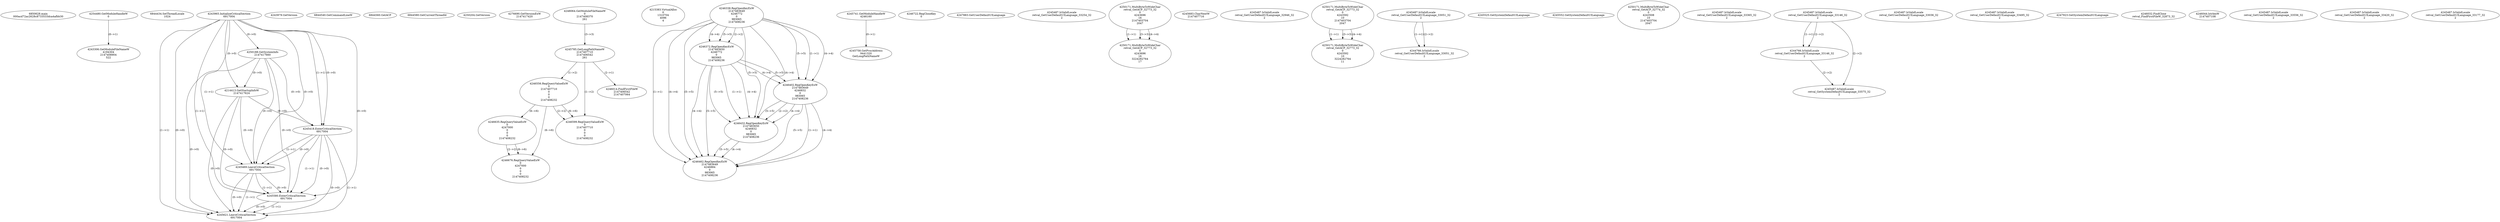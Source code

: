 // Global SCDG with merge call
digraph {
	0 [label="6850628.main
000acd72ac2628c8733533dca4afbb30"]
	1 [label="4254480.GetModuleHandleW
0"]
	2 [label="6844434.SetThreadLocale
1024"]
	3 [label="4243965.InitializeCriticalSection
6917004"]
	4 [label="4243979.GetVersion
"]
	5 [label="4250188.GetSystemInfo
2147417660"]
	3 -> 5 [label="(0-->0)"]
	6 [label="6844540.GetCommandLineW
"]
	7 [label="4214413.GetStartupInfoW
2147417624"]
	3 -> 7 [label="(0-->0)"]
	5 -> 7 [label="(0-->0)"]
	8 [label="6844560.GetACP
"]
	9 [label="6844580.GetCurrentThreadId
"]
	10 [label="4250204.GetVersion
"]
	11 [label="4276690.GetVersionExW
2147417420"]
	12 [label="4243306.GetModuleFileNameW
4194304
2147408904
522"]
	1 -> 12 [label="(0-->1)"]
	13 [label="4248064.GetModuleFileNameW
0
2147408370
261"]
	14 [label="4215383.VirtualAlloc
0
1310704
4096
4"]
	15 [label="4246338.RegOpenKeyExW
2147483649
4246772
0
983065
2147408236"]
	16 [label="4245741.GetModuleHandleW
4246160"]
	17 [label="4245758.GetProcAddress
9441320
GetLongPathNameW"]
	16 -> 17 [label="(0-->1)"]
	18 [label="4245785.GetLongPathNameW
2147407710
2147406542
261"]
	13 -> 18 [label="(3-->3)"]
	19 [label="4246556.RegQueryValueExW
0
2147407710
0
0
0
2147408232"]
	18 -> 19 [label="(1-->2)"]
	20 [label="4246635.RegQueryValueExW
0
4247000
0
0
0
2147408232"]
	19 -> 20 [label="(6-->6)"]
	21 [label="4246676.RegQueryValueExW
0
4247000
0
0
0
2147408232"]
	20 -> 21 [label="(2-->2)"]
	19 -> 21 [label="(6-->6)"]
	20 -> 21 [label="(6-->6)"]
	22 [label="4246722.RegCloseKey
0"]
	23 [label="4247883.GetUserDefaultUILanguage
"]
	24 [label="4245418.EnterCriticalSection
6917004"]
	3 -> 24 [label="(1-->1)"]
	3 -> 24 [label="(0-->0)"]
	5 -> 24 [label="(0-->0)"]
	7 -> 24 [label="(0-->0)"]
	25 [label="4245469.LeaveCriticalSection
6917004"]
	3 -> 25 [label="(1-->1)"]
	24 -> 25 [label="(1-->1)"]
	3 -> 25 [label="(0-->0)"]
	5 -> 25 [label="(0-->0)"]
	7 -> 25 [label="(0-->0)"]
	24 -> 25 [label="(0-->0)"]
	26 [label="4245487.IsValidLocale
retval_GetUserDefaultUILanguage_33254_32
2"]
	27 [label="4250171.MultiByteToWideChar
retval_GetACP_32773_32
0
4243696
16
2147403704
2047"]
	28 [label="4250171.MultiByteToWideChar
retval_GetACP_32773_32
0
4243696
16
3224282764
17"]
	27 -> 28 [label="(1-->1)"]
	27 -> 28 [label="(3-->3)"]
	27 -> 28 [label="(4-->4)"]
	29 [label="4246372.RegOpenKeyExW
2147483650
4246772
0
983065
2147408236"]
	15 -> 29 [label="(2-->2)"]
	15 -> 29 [label="(4-->4)"]
	15 -> 29 [label="(5-->5)"]
	30 [label="4246402.RegOpenKeyExW
2147483649
4246832
0
983065
2147408236"]
	15 -> 30 [label="(1-->1)"]
	15 -> 30 [label="(4-->4)"]
	29 -> 30 [label="(4-->4)"]
	15 -> 30 [label="(5-->5)"]
	29 -> 30 [label="(5-->5)"]
	31 [label="4245683.CharNextW
2147407716"]
	32 [label="4246599.RegQueryValueExW
0
2147407710
0
0
0
2147408232"]
	18 -> 32 [label="(1-->2)"]
	19 -> 32 [label="(2-->2)"]
	19 -> 32 [label="(6-->6)"]
	33 [label="4245487.IsValidLocale
retval_GetUserDefaultUILanguage_32946_32
2"]
	34 [label="4250171.MultiByteToWideChar
retval_GetACP_32773_32
0
4243592
10
2147403704
2047"]
	35 [label="4250171.MultiByteToWideChar
retval_GetACP_32773_32
0
4243592
10
3224282764
11"]
	34 -> 35 [label="(1-->1)"]
	34 -> 35 [label="(3-->3)"]
	34 -> 35 [label="(4-->4)"]
	36 [label="4245487.IsValidLocale
retval_GetUserDefaultUILanguage_33051_32
2"]
	37 [label="4244766.IsValidLocale
retval_GetUserDefaultUILanguage_33051_32
2"]
	36 -> 37 [label="(1-->1)"]
	36 -> 37 [label="(2-->2)"]
	38 [label="4245525.GetSystemDefaultUILanguage
"]
	39 [label="4245552.GetSystemDefaultUILanguage
"]
	40 [label="4250171.MultiByteToWideChar
retval_GetACP_32774_32
0
4243508
10
2147403704
2047"]
	41 [label="4246014.FindFirstFileW
2147406542
2147407064"]
	18 -> 41 [label="(2-->1)"]
	42 [label="4245487.IsValidLocale
retval_GetUserDefaultUILanguage_33365_32
2"]
	43 [label="4245487.IsValidLocale
retval_GetUserDefaultUILanguage_33146_32
2"]
	44 [label="4244766.IsValidLocale
retval_GetUserDefaultUILanguage_33146_32
2"]
	43 -> 44 [label="(1-->1)"]
	43 -> 44 [label="(2-->2)"]
	45 [label="4245487.IsValidLocale
retval_GetUserDefaultUILanguage_33036_32
2"]
	46 [label="4246432.RegOpenKeyExW
2147483650
4246832
0
983065
2147408236"]
	29 -> 46 [label="(1-->1)"]
	30 -> 46 [label="(2-->2)"]
	15 -> 46 [label="(4-->4)"]
	29 -> 46 [label="(4-->4)"]
	30 -> 46 [label="(4-->4)"]
	15 -> 46 [label="(5-->5)"]
	29 -> 46 [label="(5-->5)"]
	30 -> 46 [label="(5-->5)"]
	47 [label="4246462.RegOpenKeyExW
2147483649
4246884
0
983065
2147408236"]
	15 -> 47 [label="(1-->1)"]
	30 -> 47 [label="(1-->1)"]
	15 -> 47 [label="(4-->4)"]
	29 -> 47 [label="(4-->4)"]
	30 -> 47 [label="(4-->4)"]
	46 -> 47 [label="(4-->4)"]
	15 -> 47 [label="(5-->5)"]
	29 -> 47 [label="(5-->5)"]
	30 -> 47 [label="(5-->5)"]
	46 -> 47 [label="(5-->5)"]
	48 [label="4245487.IsValidLocale
retval_GetUserDefaultUILanguage_33495_32
2"]
	49 [label="4245580.EnterCriticalSection
6917004"]
	3 -> 49 [label="(1-->1)"]
	24 -> 49 [label="(1-->1)"]
	25 -> 49 [label="(1-->1)"]
	3 -> 49 [label="(0-->0)"]
	5 -> 49 [label="(0-->0)"]
	7 -> 49 [label="(0-->0)"]
	24 -> 49 [label="(0-->0)"]
	25 -> 49 [label="(0-->0)"]
	50 [label="4245621.LeaveCriticalSection
6917004"]
	3 -> 50 [label="(1-->1)"]
	24 -> 50 [label="(1-->1)"]
	25 -> 50 [label="(1-->1)"]
	49 -> 50 [label="(1-->1)"]
	3 -> 50 [label="(0-->0)"]
	5 -> 50 [label="(0-->0)"]
	7 -> 50 [label="(0-->0)"]
	24 -> 50 [label="(0-->0)"]
	25 -> 50 [label="(0-->0)"]
	49 -> 50 [label="(0-->0)"]
	51 [label="4247923.GetSystemDefaultUILanguage
"]
	52 [label="4245487.IsValidLocale
retval_GetSystemDefaultUILanguage_33575_32
2"]
	43 -> 52 [label="(2-->2)"]
	44 -> 52 [label="(2-->2)"]
	53 [label="4246032.FindClose
retval_FindFirstFileW_32873_32"]
	54 [label="4246044.lstrlenW
2147407108"]
	55 [label="4245487.IsValidLocale
retval_GetUserDefaultUILanguage_33556_32
2"]
	56 [label="4245487.IsValidLocale
retval_GetUserDefaultUILanguage_33420_32
2"]
	57 [label="4245487.IsValidLocale
retval_GetUserDefaultUILanguage_33177_32
2"]
}
